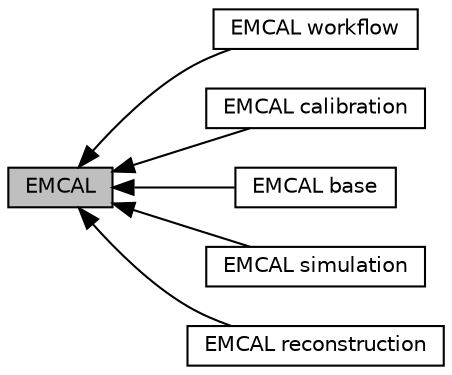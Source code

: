 digraph "EMCAL"
{
  bgcolor="transparent";
  edge [fontname="Helvetica",fontsize="10",labelfontname="Helvetica",labelfontsize="10"];
  node [fontname="Helvetica",fontsize="10",shape=record];
  rankdir=LR;
  Node5 [label="EMCAL workflow",height=0.2,width=0.4,color="black",URL="$d0/dbe/group__EMCALworkflow.html",tooltip="EMCAL reconstruction workflowEMCAL reconstruction workflow package. See EMCAL reconstruction workflow..."];
  Node2 [label="EMCAL calibration",height=0.2,width=0.4,color="black",URL="$dc/d61/group__EMCALcalibration.html",tooltip="EMCAL calibration objectsEMCAL calibration objects for. "];
  Node1 [label="EMCAL base",height=0.2,width=0.4,color="black",URL="$da/d81/group__EMCALbase.html",tooltip="Main EMCAL componentsMain EMCAL components used in various libraries. "];
  Node3 [label="EMCAL simulation",height=0.2,width=0.4,color="black",URL="$d4/d72/group__EMCALsimulation.html",tooltip="EMCAL simulation codeEMCAL simulation package. See EMCAL simulation module for more information..."];
  Node4 [label="EMCAL reconstruction",height=0.2,width=0.4,color="black",URL="$d8/d99/group__EMCALreconstruction.html",tooltip="EMCAL reconstruction codeEMCAL reconstruction package. See EMCAL reconstruction module for more infor..."];
  Node0 [label="EMCAL",height=0.2,width=0.4,color="black", fillcolor="grey75", style="filled", fontcolor="black"];
  Node0->Node1 [shape=plaintext, dir="back", style="solid"];
  Node0->Node2 [shape=plaintext, dir="back", style="solid"];
  Node0->Node3 [shape=plaintext, dir="back", style="solid"];
  Node0->Node4 [shape=plaintext, dir="back", style="solid"];
  Node0->Node5 [shape=plaintext, dir="back", style="solid"];
}
